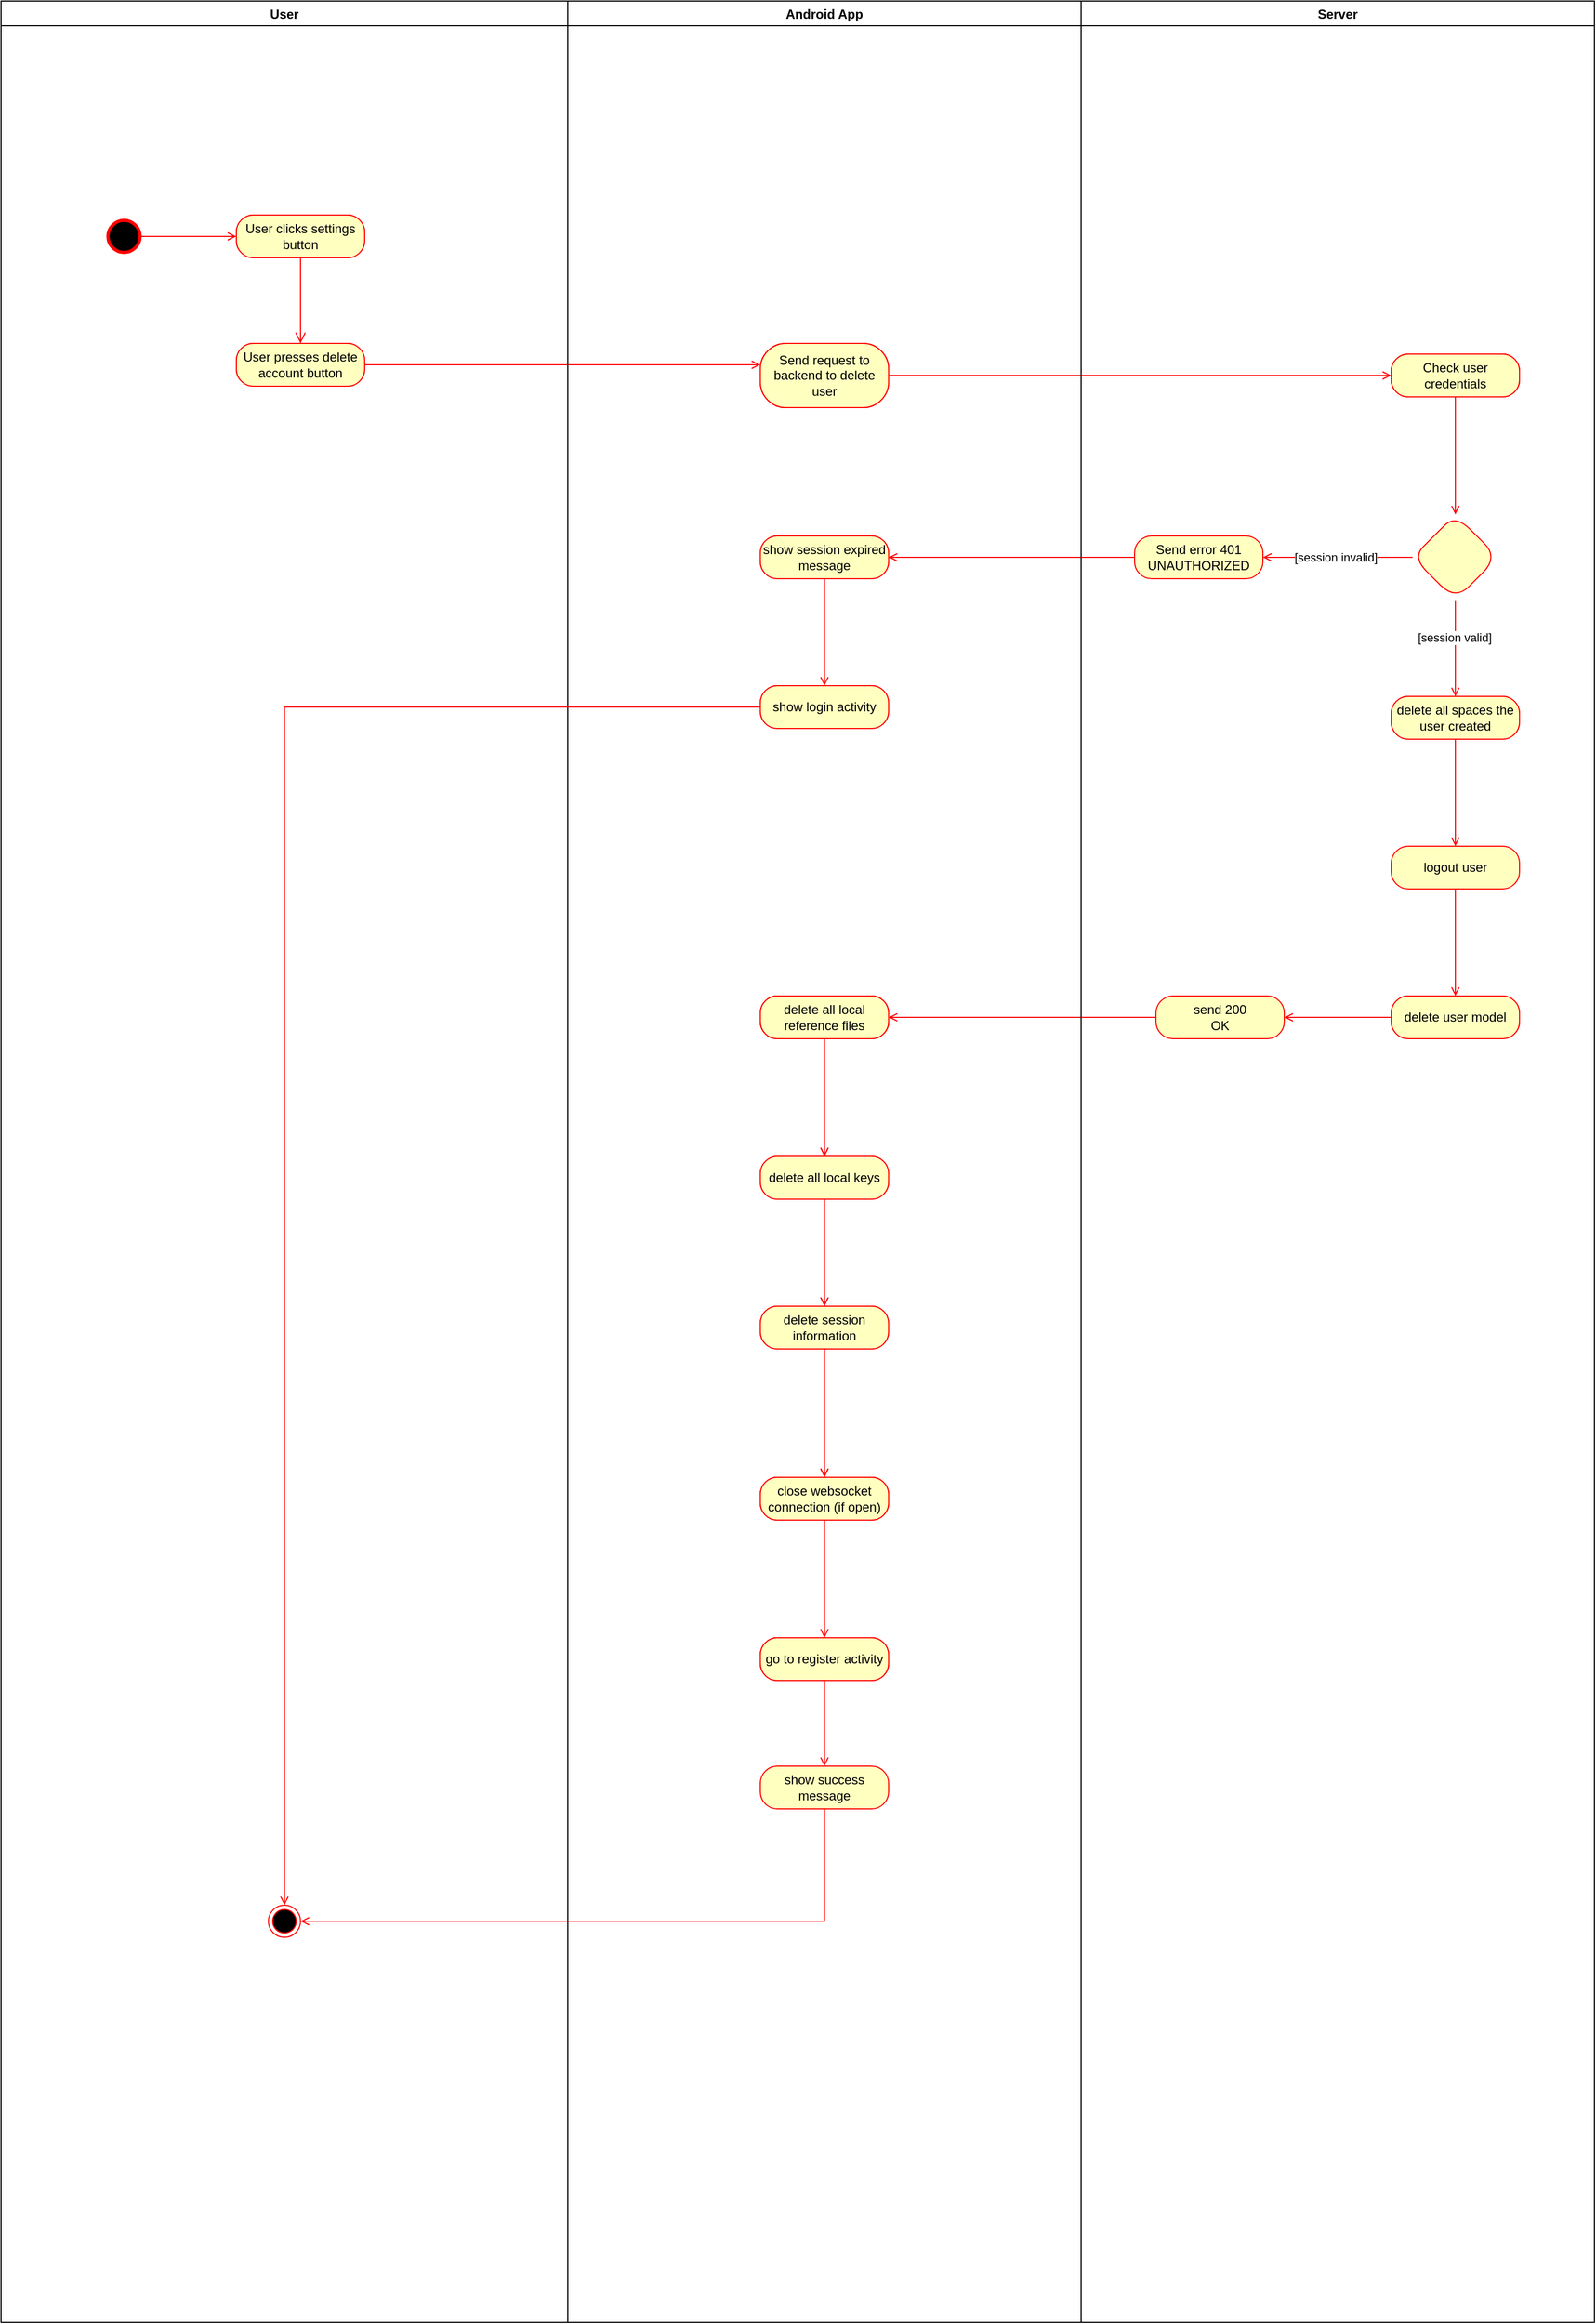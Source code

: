 <mxfile version="13.9.2" type="device"><diagram id="3QNRmEHgP2OkIs6pKnBo" name="Page-1"><mxGraphModel dx="1865" dy="547" grid="1" gridSize="10" guides="1" tooltips="1" connect="1" arrows="1" fold="1" page="1" pageScale="1" pageWidth="827" pageHeight="1169" math="0" shadow="0"><root><mxCell id="0"/><mxCell id="1" parent="0"/><mxCell id="pj3ZKI6KtCy8o4YQ7QFl-32" value="User" style="swimlane;" parent="1" vertex="1"><mxGeometry x="-130" y="170" width="530" height="2170" as="geometry"/></mxCell><mxCell id="pj3ZKI6KtCy8o4YQ7QFl-34" value="" style="edgeStyle=orthogonalEdgeStyle;rounded=0;orthogonalLoop=1;jettySize=auto;html=1;endArrow=open;endFill=0;strokeColor=#FF0000;" parent="pj3ZKI6KtCy8o4YQ7QFl-32" source="pj3ZKI6KtCy8o4YQ7QFl-35" edge="1"><mxGeometry relative="1" as="geometry"><mxPoint x="220" y="220" as="targetPoint"/></mxGeometry></mxCell><mxCell id="pj3ZKI6KtCy8o4YQ7QFl-35" value="" style="ellipse;whiteSpace=wrap;html=1;aspect=fixed;strokeWidth=3;fillColor=#000000;strokeColor=#FF0000;" parent="pj3ZKI6KtCy8o4YQ7QFl-32" vertex="1"><mxGeometry x="100" y="205" width="30" height="30" as="geometry"/></mxCell><mxCell id="pj3ZKI6KtCy8o4YQ7QFl-122" value="" style="ellipse;html=1;shape=endState;fillColor=#000000;strokeColor=#ff0000;" parent="pj3ZKI6KtCy8o4YQ7QFl-32" vertex="1"><mxGeometry x="250" y="1780" width="30" height="30" as="geometry"/></mxCell><mxCell id="VaQib8lHgaVGmqNTNqrD-3" value="User clicks settings button" style="rounded=1;whiteSpace=wrap;html=1;arcSize=40;fontColor=#000000;fillColor=#ffffc0;strokeColor=#ff0000;" vertex="1" parent="pj3ZKI6KtCy8o4YQ7QFl-32"><mxGeometry x="220" y="200" width="120" height="40" as="geometry"/></mxCell><mxCell id="VaQib8lHgaVGmqNTNqrD-4" value="" style="edgeStyle=orthogonalEdgeStyle;html=1;verticalAlign=bottom;endArrow=open;endSize=8;strokeColor=#ff0000;entryX=0.5;entryY=0;entryDx=0;entryDy=0;" edge="1" source="VaQib8lHgaVGmqNTNqrD-3" parent="pj3ZKI6KtCy8o4YQ7QFl-32" target="VaQib8lHgaVGmqNTNqrD-6"><mxGeometry relative="1" as="geometry"><mxPoint x="280" y="300" as="targetPoint"/></mxGeometry></mxCell><mxCell id="VaQib8lHgaVGmqNTNqrD-6" value="User presses delete account button" style="rounded=1;whiteSpace=wrap;html=1;arcSize=40;fontColor=#000000;fillColor=#ffffc0;strokeColor=#ff0000;" vertex="1" parent="pj3ZKI6KtCy8o4YQ7QFl-32"><mxGeometry x="220" y="320" width="120" height="40" as="geometry"/></mxCell><mxCell id="pj3ZKI6KtCy8o4YQ7QFl-42" value="Android App" style="swimlane;" parent="1" vertex="1"><mxGeometry x="400" y="170" width="480" height="2170" as="geometry"/></mxCell><mxCell id="VaQib8lHgaVGmqNTNqrD-9" value="Send request to backend to delete user " style="rounded=1;whiteSpace=wrap;html=1;arcSize=40;fontColor=#000000;fillColor=#ffffc0;strokeColor=#ff0000;" vertex="1" parent="pj3ZKI6KtCy8o4YQ7QFl-42"><mxGeometry x="180" y="320" width="120" height="60" as="geometry"/></mxCell><mxCell id="VaQib8lHgaVGmqNTNqrD-38" style="edgeStyle=orthogonalEdgeStyle;rounded=0;orthogonalLoop=1;jettySize=auto;html=1;exitX=0.5;exitY=1;exitDx=0;exitDy=0;entryX=0.5;entryY=0;entryDx=0;entryDy=0;endArrow=open;endFill=0;strokeColor=#FF0000;" edge="1" parent="pj3ZKI6KtCy8o4YQ7QFl-42" source="VaQib8lHgaVGmqNTNqrD-32" target="VaQib8lHgaVGmqNTNqrD-37"><mxGeometry relative="1" as="geometry"/></mxCell><mxCell id="VaQib8lHgaVGmqNTNqrD-32" value="delete all local reference files" style="rounded=1;whiteSpace=wrap;html=1;arcSize=40;fontColor=#000000;fillColor=#ffffc0;strokeColor=#ff0000;" vertex="1" parent="pj3ZKI6KtCy8o4YQ7QFl-42"><mxGeometry x="180" y="930" width="120" height="40" as="geometry"/></mxCell><mxCell id="VaQib8lHgaVGmqNTNqrD-40" style="edgeStyle=orthogonalEdgeStyle;rounded=0;orthogonalLoop=1;jettySize=auto;html=1;exitX=0.5;exitY=1;exitDx=0;exitDy=0;entryX=0.5;entryY=0;entryDx=0;entryDy=0;endArrow=open;endFill=0;strokeColor=#FF0000;" edge="1" parent="pj3ZKI6KtCy8o4YQ7QFl-42" source="VaQib8lHgaVGmqNTNqrD-37" target="VaQib8lHgaVGmqNTNqrD-39"><mxGeometry relative="1" as="geometry"/></mxCell><mxCell id="VaQib8lHgaVGmqNTNqrD-37" value="delete all local keys" style="rounded=1;whiteSpace=wrap;html=1;arcSize=40;fontColor=#000000;fillColor=#ffffc0;strokeColor=#ff0000;" vertex="1" parent="pj3ZKI6KtCy8o4YQ7QFl-42"><mxGeometry x="180" y="1080" width="120" height="40" as="geometry"/></mxCell><mxCell id="VaQib8lHgaVGmqNTNqrD-42" style="edgeStyle=orthogonalEdgeStyle;rounded=0;orthogonalLoop=1;jettySize=auto;html=1;exitX=0.5;exitY=1;exitDx=0;exitDy=0;endArrow=open;endFill=0;strokeColor=#FF0000;" edge="1" parent="pj3ZKI6KtCy8o4YQ7QFl-42" source="VaQib8lHgaVGmqNTNqrD-39" target="VaQib8lHgaVGmqNTNqrD-41"><mxGeometry relative="1" as="geometry"/></mxCell><mxCell id="VaQib8lHgaVGmqNTNqrD-39" value="delete session information" style="rounded=1;whiteSpace=wrap;html=1;arcSize=40;fontColor=#000000;fillColor=#ffffc0;strokeColor=#ff0000;" vertex="1" parent="pj3ZKI6KtCy8o4YQ7QFl-42"><mxGeometry x="180" y="1220" width="120" height="40" as="geometry"/></mxCell><mxCell id="VaQib8lHgaVGmqNTNqrD-41" value="close websocket connection (if open)" style="rounded=1;whiteSpace=wrap;html=1;arcSize=40;fontColor=#000000;fillColor=#ffffc0;strokeColor=#ff0000;" vertex="1" parent="pj3ZKI6KtCy8o4YQ7QFl-42"><mxGeometry x="180" y="1380" width="120" height="40" as="geometry"/></mxCell><mxCell id="VaQib8lHgaVGmqNTNqrD-44" value="go to register activity" style="rounded=1;whiteSpace=wrap;html=1;arcSize=40;fontColor=#000000;fillColor=#ffffc0;strokeColor=#ff0000;" vertex="1" parent="pj3ZKI6KtCy8o4YQ7QFl-42"><mxGeometry x="180" y="1530" width="120" height="40" as="geometry"/></mxCell><mxCell id="VaQib8lHgaVGmqNTNqrD-47" value="show session expired message" style="rounded=1;whiteSpace=wrap;html=1;arcSize=40;fontColor=#000000;fillColor=#ffffc0;strokeColor=#ff0000;" vertex="1" parent="pj3ZKI6KtCy8o4YQ7QFl-42"><mxGeometry x="180" y="500" width="120" height="40" as="geometry"/></mxCell><mxCell id="VaQib8lHgaVGmqNTNqrD-86" value="show login activity" style="rounded=1;whiteSpace=wrap;html=1;arcSize=40;fontColor=#000000;fillColor=#ffffc0;strokeColor=#ff0000;" vertex="1" parent="pj3ZKI6KtCy8o4YQ7QFl-42"><mxGeometry x="180" y="640" width="120" height="40" as="geometry"/></mxCell><mxCell id="VaQib8lHgaVGmqNTNqrD-90" value="show success message" style="rounded=1;whiteSpace=wrap;html=1;arcSize=40;fontColor=#000000;fillColor=#ffffc0;strokeColor=#ff0000;" vertex="1" parent="pj3ZKI6KtCy8o4YQ7QFl-42"><mxGeometry x="180" y="1650" width="120" height="40" as="geometry"/></mxCell><mxCell id="pj3ZKI6KtCy8o4YQ7QFl-62" value="Server" style="swimlane;" parent="1" vertex="1"><mxGeometry x="880" y="170" width="480" height="2170" as="geometry"/></mxCell><mxCell id="VaQib8lHgaVGmqNTNqrD-13" value="Check user credentials" style="rounded=1;whiteSpace=wrap;html=1;arcSize=40;fontColor=#000000;fillColor=#ffffc0;strokeColor=#ff0000;" vertex="1" parent="pj3ZKI6KtCy8o4YQ7QFl-62"><mxGeometry x="290" y="330" width="120" height="40" as="geometry"/></mxCell><mxCell id="VaQib8lHgaVGmqNTNqrD-21" style="edgeStyle=orthogonalEdgeStyle;rounded=0;orthogonalLoop=1;jettySize=auto;html=1;exitX=0;exitY=0.5;exitDx=0;exitDy=0;entryX=1;entryY=0.5;entryDx=0;entryDy=0;endArrow=open;endFill=0;strokeColor=#FF0000;" edge="1" parent="pj3ZKI6KtCy8o4YQ7QFl-62" source="VaQib8lHgaVGmqNTNqrD-15" target="VaQib8lHgaVGmqNTNqrD-19"><mxGeometry relative="1" as="geometry"/></mxCell><mxCell id="VaQib8lHgaVGmqNTNqrD-22" value="[session invalid]" style="edgeLabel;html=1;align=center;verticalAlign=middle;resizable=0;points=[];" vertex="1" connectable="0" parent="VaQib8lHgaVGmqNTNqrD-21"><mxGeometry x="0.309" relative="1" as="geometry"><mxPoint x="19" as="offset"/></mxGeometry></mxCell><mxCell id="VaQib8lHgaVGmqNTNqrD-24" style="edgeStyle=orthogonalEdgeStyle;rounded=0;orthogonalLoop=1;jettySize=auto;html=1;exitX=0.5;exitY=1;exitDx=0;exitDy=0;entryX=0.5;entryY=0;entryDx=0;entryDy=0;endArrow=open;endFill=0;strokeColor=#FF0000;" edge="1" parent="pj3ZKI6KtCy8o4YQ7QFl-62" source="VaQib8lHgaVGmqNTNqrD-15" target="VaQib8lHgaVGmqNTNqrD-23"><mxGeometry relative="1" as="geometry"/></mxCell><mxCell id="VaQib8lHgaVGmqNTNqrD-25" value="[session valid]" style="edgeLabel;html=1;align=center;verticalAlign=middle;resizable=0;points=[];" vertex="1" connectable="0" parent="VaQib8lHgaVGmqNTNqrD-24"><mxGeometry x="-0.222" y="-1" relative="1" as="geometry"><mxPoint as="offset"/></mxGeometry></mxCell><mxCell id="VaQib8lHgaVGmqNTNqrD-15" value="" style="rhombus;whiteSpace=wrap;html=1;rounded=1;strokeColor=#ff0000;fillColor=#ffffc0;arcSize=40;" vertex="1" parent="pj3ZKI6KtCy8o4YQ7QFl-62"><mxGeometry x="310" y="480" width="80" height="80" as="geometry"/></mxCell><mxCell id="VaQib8lHgaVGmqNTNqrD-16" value="" style="edgeStyle=orthogonalEdgeStyle;rounded=0;orthogonalLoop=1;jettySize=auto;html=1;endArrow=open;endFill=0;strokeColor=#FF0000;" edge="1" parent="pj3ZKI6KtCy8o4YQ7QFl-62" source="VaQib8lHgaVGmqNTNqrD-13" target="VaQib8lHgaVGmqNTNqrD-15"><mxGeometry relative="1" as="geometry"/></mxCell><mxCell id="VaQib8lHgaVGmqNTNqrD-19" value="&lt;div&gt;Send error 401&lt;/div&gt;&lt;div&gt;UNAUTHORIZED&lt;br&gt;&lt;/div&gt;" style="rounded=1;whiteSpace=wrap;html=1;arcSize=40;fontColor=#000000;fillColor=#ffffc0;strokeColor=#ff0000;" vertex="1" parent="pj3ZKI6KtCy8o4YQ7QFl-62"><mxGeometry x="50" y="500" width="120" height="40" as="geometry"/></mxCell><mxCell id="VaQib8lHgaVGmqNTNqrD-28" style="edgeStyle=orthogonalEdgeStyle;rounded=0;orthogonalLoop=1;jettySize=auto;html=1;exitX=0.5;exitY=1;exitDx=0;exitDy=0;entryX=0.5;entryY=0;entryDx=0;entryDy=0;endArrow=open;endFill=0;strokeColor=#FF0000;" edge="1" parent="pj3ZKI6KtCy8o4YQ7QFl-62" source="VaQib8lHgaVGmqNTNqrD-23" target="VaQib8lHgaVGmqNTNqrD-27"><mxGeometry relative="1" as="geometry"/></mxCell><mxCell id="VaQib8lHgaVGmqNTNqrD-23" value="delete all spaces" style="rounded=1;whiteSpace=wrap;html=1;arcSize=40;fontColor=#000000;fillColor=#ffffc0;strokeColor=#ff0000;" vertex="1" parent="pj3ZKI6KtCy8o4YQ7QFl-62"><mxGeometry x="290" y="650" width="120" height="40" as="geometry"/></mxCell><mxCell id="VaQib8lHgaVGmqNTNqrD-30" style="edgeStyle=orthogonalEdgeStyle;rounded=0;orthogonalLoop=1;jettySize=auto;html=1;exitX=0.5;exitY=1;exitDx=0;exitDy=0;entryX=0.5;entryY=0;entryDx=0;entryDy=0;endArrow=open;endFill=0;strokeColor=#FF0000;" edge="1" parent="pj3ZKI6KtCy8o4YQ7QFl-62" source="VaQib8lHgaVGmqNTNqrD-27" target="VaQib8lHgaVGmqNTNqrD-29"><mxGeometry relative="1" as="geometry"/></mxCell><mxCell id="VaQib8lHgaVGmqNTNqrD-27" value="logout user" style="rounded=1;whiteSpace=wrap;html=1;arcSize=40;fontColor=#000000;fillColor=#ffffc0;strokeColor=#ff0000;" vertex="1" parent="pj3ZKI6KtCy8o4YQ7QFl-62"><mxGeometry x="290" y="790" width="120" height="40" as="geometry"/></mxCell><mxCell id="VaQib8lHgaVGmqNTNqrD-29" value="delete user model" style="rounded=1;whiteSpace=wrap;html=1;arcSize=40;fontColor=#000000;fillColor=#ffffc0;strokeColor=#ff0000;" vertex="1" parent="pj3ZKI6KtCy8o4YQ7QFl-62"><mxGeometry x="290" y="930" width="120" height="40" as="geometry"/></mxCell><mxCell id="VaQib8lHgaVGmqNTNqrD-5" value="User clicks settings button" style="rounded=1;whiteSpace=wrap;html=1;arcSize=40;fontColor=#000000;fillColor=#ffffc0;strokeColor=#ff0000;" vertex="1" parent="1"><mxGeometry x="90" y="370" width="120" height="40" as="geometry"/></mxCell><mxCell id="VaQib8lHgaVGmqNTNqrD-10" style="edgeStyle=orthogonalEdgeStyle;rounded=0;orthogonalLoop=1;jettySize=auto;html=1;exitX=1;exitY=0.5;exitDx=0;exitDy=0;strokeColor=#FF0000;endArrow=open;endFill=0;" edge="1" parent="1" source="VaQib8lHgaVGmqNTNqrD-6"><mxGeometry relative="1" as="geometry"><mxPoint x="580" y="510" as="targetPoint"/></mxGeometry></mxCell><mxCell id="VaQib8lHgaVGmqNTNqrD-14" style="edgeStyle=orthogonalEdgeStyle;rounded=0;orthogonalLoop=1;jettySize=auto;html=1;exitX=1;exitY=0.5;exitDx=0;exitDy=0;endArrow=open;endFill=0;strokeColor=#FF0000;" edge="1" parent="1" source="VaQib8lHgaVGmqNTNqrD-11" target="VaQib8lHgaVGmqNTNqrD-13"><mxGeometry relative="1" as="geometry"/></mxCell><mxCell id="VaQib8lHgaVGmqNTNqrD-11" value="Send request to backend to delete user " style="rounded=1;whiteSpace=wrap;html=1;arcSize=40;fontColor=#000000;fillColor=#ffffc0;strokeColor=#ff0000;" vertex="1" parent="1"><mxGeometry x="580" y="490" width="120" height="60" as="geometry"/></mxCell><mxCell id="VaQib8lHgaVGmqNTNqrD-12" value="User presses delete account button" style="rounded=1;whiteSpace=wrap;html=1;arcSize=40;fontColor=#000000;fillColor=#ffffc0;strokeColor=#ff0000;" vertex="1" parent="1"><mxGeometry x="90" y="490" width="120" height="40" as="geometry"/></mxCell><mxCell id="VaQib8lHgaVGmqNTNqrD-17" value="Check user credentials" style="rounded=1;whiteSpace=wrap;html=1;arcSize=40;fontColor=#000000;fillColor=#ffffc0;strokeColor=#ff0000;" vertex="1" parent="1"><mxGeometry x="1170" y="500" width="120" height="40" as="geometry"/></mxCell><mxCell id="VaQib8lHgaVGmqNTNqrD-18" value="Check user credentials" style="rounded=1;whiteSpace=wrap;html=1;arcSize=40;fontColor=#000000;fillColor=#ffffc0;strokeColor=#ff0000;" vertex="1" parent="1"><mxGeometry x="1170" y="500" width="120" height="40" as="geometry"/></mxCell><mxCell id="VaQib8lHgaVGmqNTNqrD-26" value="delete all spaces the user created" style="rounded=1;whiteSpace=wrap;html=1;arcSize=40;fontColor=#000000;fillColor=#ffffc0;strokeColor=#ff0000;" vertex="1" parent="1"><mxGeometry x="1170" y="820" width="120" height="40" as="geometry"/></mxCell><mxCell id="VaQib8lHgaVGmqNTNqrD-31" value="delete user model" style="rounded=1;whiteSpace=wrap;html=1;arcSize=40;fontColor=#000000;fillColor=#ffffc0;strokeColor=#ff0000;" vertex="1" parent="1"><mxGeometry x="1170" y="1100" width="120" height="40" as="geometry"/></mxCell><mxCell id="VaQib8lHgaVGmqNTNqrD-33" style="edgeStyle=orthogonalEdgeStyle;rounded=0;orthogonalLoop=1;jettySize=auto;html=1;exitX=0;exitY=0.5;exitDx=0;exitDy=0;endArrow=open;endFill=0;strokeColor=#FF0000;" edge="1" parent="1" source="VaQib8lHgaVGmqNTNqrD-34" target="VaQib8lHgaVGmqNTNqrD-32"><mxGeometry relative="1" as="geometry"/></mxCell><mxCell id="VaQib8lHgaVGmqNTNqrD-34" value="&lt;div&gt;send 200 &lt;br&gt;&lt;/div&gt;&lt;div&gt;OK&lt;/div&gt;" style="rounded=1;whiteSpace=wrap;html=1;arcSize=40;fontColor=#000000;fillColor=#ffffc0;strokeColor=#ff0000;" vertex="1" parent="1"><mxGeometry x="950" y="1100" width="120" height="40" as="geometry"/></mxCell><mxCell id="VaQib8lHgaVGmqNTNqrD-35" style="edgeStyle=orthogonalEdgeStyle;rounded=0;orthogonalLoop=1;jettySize=auto;html=1;exitX=0;exitY=0.5;exitDx=0;exitDy=0;endArrow=open;endFill=0;strokeColor=#FF0000;" edge="1" parent="1" source="VaQib8lHgaVGmqNTNqrD-29" target="VaQib8lHgaVGmqNTNqrD-34"><mxGeometry relative="1" as="geometry"><mxPoint x="1170" y="1120" as="sourcePoint"/><mxPoint x="700" y="1120" as="targetPoint"/></mxGeometry></mxCell><mxCell id="VaQib8lHgaVGmqNTNqrD-36" value="delete all local reference files" style="rounded=1;whiteSpace=wrap;html=1;arcSize=40;fontColor=#000000;fillColor=#ffffc0;strokeColor=#ff0000;" vertex="1" parent="1"><mxGeometry x="580" y="1100" width="120" height="40" as="geometry"/></mxCell><mxCell id="VaQib8lHgaVGmqNTNqrD-45" style="edgeStyle=orthogonalEdgeStyle;rounded=0;orthogonalLoop=1;jettySize=auto;html=1;exitX=0.5;exitY=1;exitDx=0;exitDy=0;entryX=0.5;entryY=0;entryDx=0;entryDy=0;endArrow=open;endFill=0;strokeColor=#FF0000;" edge="1" parent="1" source="VaQib8lHgaVGmqNTNqrD-43" target="VaQib8lHgaVGmqNTNqrD-44"><mxGeometry relative="1" as="geometry"/></mxCell><mxCell id="VaQib8lHgaVGmqNTNqrD-43" value="close websocket connection (if open)" style="rounded=1;whiteSpace=wrap;html=1;arcSize=40;fontColor=#000000;fillColor=#ffffc0;strokeColor=#ff0000;" vertex="1" parent="1"><mxGeometry x="580" y="1550" width="120" height="40" as="geometry"/></mxCell><mxCell id="VaQib8lHgaVGmqNTNqrD-46" value="delete all local reference files" style="rounded=1;whiteSpace=wrap;html=1;arcSize=40;fontColor=#000000;fillColor=#ffffc0;strokeColor=#ff0000;" vertex="1" parent="1"><mxGeometry x="580" y="1100" width="120" height="40" as="geometry"/></mxCell><mxCell id="VaQib8lHgaVGmqNTNqrD-48" style="edgeStyle=orthogonalEdgeStyle;rounded=0;orthogonalLoop=1;jettySize=auto;html=1;exitX=0;exitY=0.5;exitDx=0;exitDy=0;entryX=1;entryY=0.5;entryDx=0;entryDy=0;endArrow=open;endFill=0;strokeColor=#FF0000;" edge="1" parent="1" source="VaQib8lHgaVGmqNTNqrD-19" target="VaQib8lHgaVGmqNTNqrD-47"><mxGeometry relative="1" as="geometry"/></mxCell><mxCell id="VaQib8lHgaVGmqNTNqrD-50" value="Android App" style="swimlane;" vertex="1" parent="1"><mxGeometry x="400" y="170" width="480" height="2170" as="geometry"/></mxCell><mxCell id="VaQib8lHgaVGmqNTNqrD-51" value="Send request to backend to delete user " style="rounded=1;whiteSpace=wrap;html=1;arcSize=40;fontColor=#000000;fillColor=#ffffc0;strokeColor=#ff0000;" vertex="1" parent="VaQib8lHgaVGmqNTNqrD-50"><mxGeometry x="180" y="320" width="120" height="60" as="geometry"/></mxCell><mxCell id="VaQib8lHgaVGmqNTNqrD-52" style="edgeStyle=orthogonalEdgeStyle;rounded=0;orthogonalLoop=1;jettySize=auto;html=1;exitX=0.5;exitY=1;exitDx=0;exitDy=0;entryX=0.5;entryY=0;entryDx=0;entryDy=0;endArrow=open;endFill=0;strokeColor=#FF0000;" edge="1" parent="VaQib8lHgaVGmqNTNqrD-50" source="VaQib8lHgaVGmqNTNqrD-53" target="VaQib8lHgaVGmqNTNqrD-55"><mxGeometry relative="1" as="geometry"/></mxCell><mxCell id="VaQib8lHgaVGmqNTNqrD-53" value="delete all local reference files" style="rounded=1;whiteSpace=wrap;html=1;arcSize=40;fontColor=#000000;fillColor=#ffffc0;strokeColor=#ff0000;" vertex="1" parent="VaQib8lHgaVGmqNTNqrD-50"><mxGeometry x="180" y="930" width="120" height="40" as="geometry"/></mxCell><mxCell id="VaQib8lHgaVGmqNTNqrD-54" style="edgeStyle=orthogonalEdgeStyle;rounded=0;orthogonalLoop=1;jettySize=auto;html=1;exitX=0.5;exitY=1;exitDx=0;exitDy=0;entryX=0.5;entryY=0;entryDx=0;entryDy=0;endArrow=open;endFill=0;strokeColor=#FF0000;" edge="1" parent="VaQib8lHgaVGmqNTNqrD-50" source="VaQib8lHgaVGmqNTNqrD-55" target="VaQib8lHgaVGmqNTNqrD-57"><mxGeometry relative="1" as="geometry"/></mxCell><mxCell id="VaQib8lHgaVGmqNTNqrD-55" value="delete all local keys" style="rounded=1;whiteSpace=wrap;html=1;arcSize=40;fontColor=#000000;fillColor=#ffffc0;strokeColor=#ff0000;" vertex="1" parent="VaQib8lHgaVGmqNTNqrD-50"><mxGeometry x="180" y="1080" width="120" height="40" as="geometry"/></mxCell><mxCell id="VaQib8lHgaVGmqNTNqrD-56" style="edgeStyle=orthogonalEdgeStyle;rounded=0;orthogonalLoop=1;jettySize=auto;html=1;exitX=0.5;exitY=1;exitDx=0;exitDy=0;endArrow=open;endFill=0;strokeColor=#FF0000;" edge="1" parent="VaQib8lHgaVGmqNTNqrD-50" source="VaQib8lHgaVGmqNTNqrD-57" target="VaQib8lHgaVGmqNTNqrD-58"><mxGeometry relative="1" as="geometry"/></mxCell><mxCell id="VaQib8lHgaVGmqNTNqrD-57" value="delete session information" style="rounded=1;whiteSpace=wrap;html=1;arcSize=40;fontColor=#000000;fillColor=#ffffc0;strokeColor=#ff0000;" vertex="1" parent="VaQib8lHgaVGmqNTNqrD-50"><mxGeometry x="180" y="1220" width="120" height="40" as="geometry"/></mxCell><mxCell id="VaQib8lHgaVGmqNTNqrD-58" value="close websocket connection (if open)" style="rounded=1;whiteSpace=wrap;html=1;arcSize=40;fontColor=#000000;fillColor=#ffffc0;strokeColor=#ff0000;" vertex="1" parent="VaQib8lHgaVGmqNTNqrD-50"><mxGeometry x="180" y="1380" width="120" height="40" as="geometry"/></mxCell><mxCell id="VaQib8lHgaVGmqNTNqrD-59" value="go to register activity" style="rounded=1;whiteSpace=wrap;html=1;arcSize=40;fontColor=#000000;fillColor=#ffffc0;strokeColor=#ff0000;" vertex="1" parent="VaQib8lHgaVGmqNTNqrD-50"><mxGeometry x="180" y="1530" width="120" height="40" as="geometry"/></mxCell><mxCell id="VaQib8lHgaVGmqNTNqrD-94" style="edgeStyle=orthogonalEdgeStyle;rounded=0;orthogonalLoop=1;jettySize=auto;html=1;exitX=0.5;exitY=1;exitDx=0;exitDy=0;endArrow=open;endFill=0;strokeColor=#FF0000;" edge="1" parent="1" source="VaQib8lHgaVGmqNTNqrD-83"><mxGeometry relative="1" as="geometry"><mxPoint x="640" y="810" as="targetPoint"/></mxGeometry></mxCell><mxCell id="VaQib8lHgaVGmqNTNqrD-83" value="show session expired message" style="rounded=1;whiteSpace=wrap;html=1;arcSize=40;fontColor=#000000;fillColor=#ffffc0;strokeColor=#ff0000;" vertex="1" parent="1"><mxGeometry x="580" y="670" width="120" height="40" as="geometry"/></mxCell><mxCell id="VaQib8lHgaVGmqNTNqrD-91" style="edgeStyle=orthogonalEdgeStyle;rounded=0;orthogonalLoop=1;jettySize=auto;html=1;exitX=0.5;exitY=1;exitDx=0;exitDy=0;entryX=0.5;entryY=0;entryDx=0;entryDy=0;endArrow=open;endFill=0;strokeColor=#FF0000;" edge="1" parent="1" source="VaQib8lHgaVGmqNTNqrD-89" target="VaQib8lHgaVGmqNTNqrD-90"><mxGeometry relative="1" as="geometry"/></mxCell><mxCell id="VaQib8lHgaVGmqNTNqrD-89" value="go to register activity" style="rounded=1;whiteSpace=wrap;html=1;arcSize=40;fontColor=#000000;fillColor=#ffffc0;strokeColor=#ff0000;" vertex="1" parent="1"><mxGeometry x="580" y="1700" width="120" height="40" as="geometry"/></mxCell><mxCell id="VaQib8lHgaVGmqNTNqrD-93" style="edgeStyle=orthogonalEdgeStyle;rounded=0;orthogonalLoop=1;jettySize=auto;html=1;exitX=0.5;exitY=1;exitDx=0;exitDy=0;entryX=1;entryY=0.5;entryDx=0;entryDy=0;endArrow=open;endFill=0;strokeColor=#FF0000;" edge="1" parent="1" source="VaQib8lHgaVGmqNTNqrD-90" target="pj3ZKI6KtCy8o4YQ7QFl-122"><mxGeometry relative="1" as="geometry"><Array as="points"><mxPoint x="640" y="1965"/></Array></mxGeometry></mxCell><mxCell id="VaQib8lHgaVGmqNTNqrD-97" style="edgeStyle=orthogonalEdgeStyle;rounded=0;orthogonalLoop=1;jettySize=auto;html=1;exitX=0;exitY=0.5;exitDx=0;exitDy=0;entryX=0.5;entryY=0;entryDx=0;entryDy=0;endArrow=open;endFill=0;strokeColor=#FF0000;" edge="1" parent="1" source="VaQib8lHgaVGmqNTNqrD-95" target="pj3ZKI6KtCy8o4YQ7QFl-122"><mxGeometry relative="1" as="geometry"/></mxCell><mxCell id="VaQib8lHgaVGmqNTNqrD-95" value="show login activity" style="rounded=1;whiteSpace=wrap;html=1;arcSize=40;fontColor=#000000;fillColor=#ffffc0;strokeColor=#ff0000;" vertex="1" parent="1"><mxGeometry x="580" y="810" width="120" height="40" as="geometry"/></mxCell></root></mxGraphModel></diagram></mxfile>